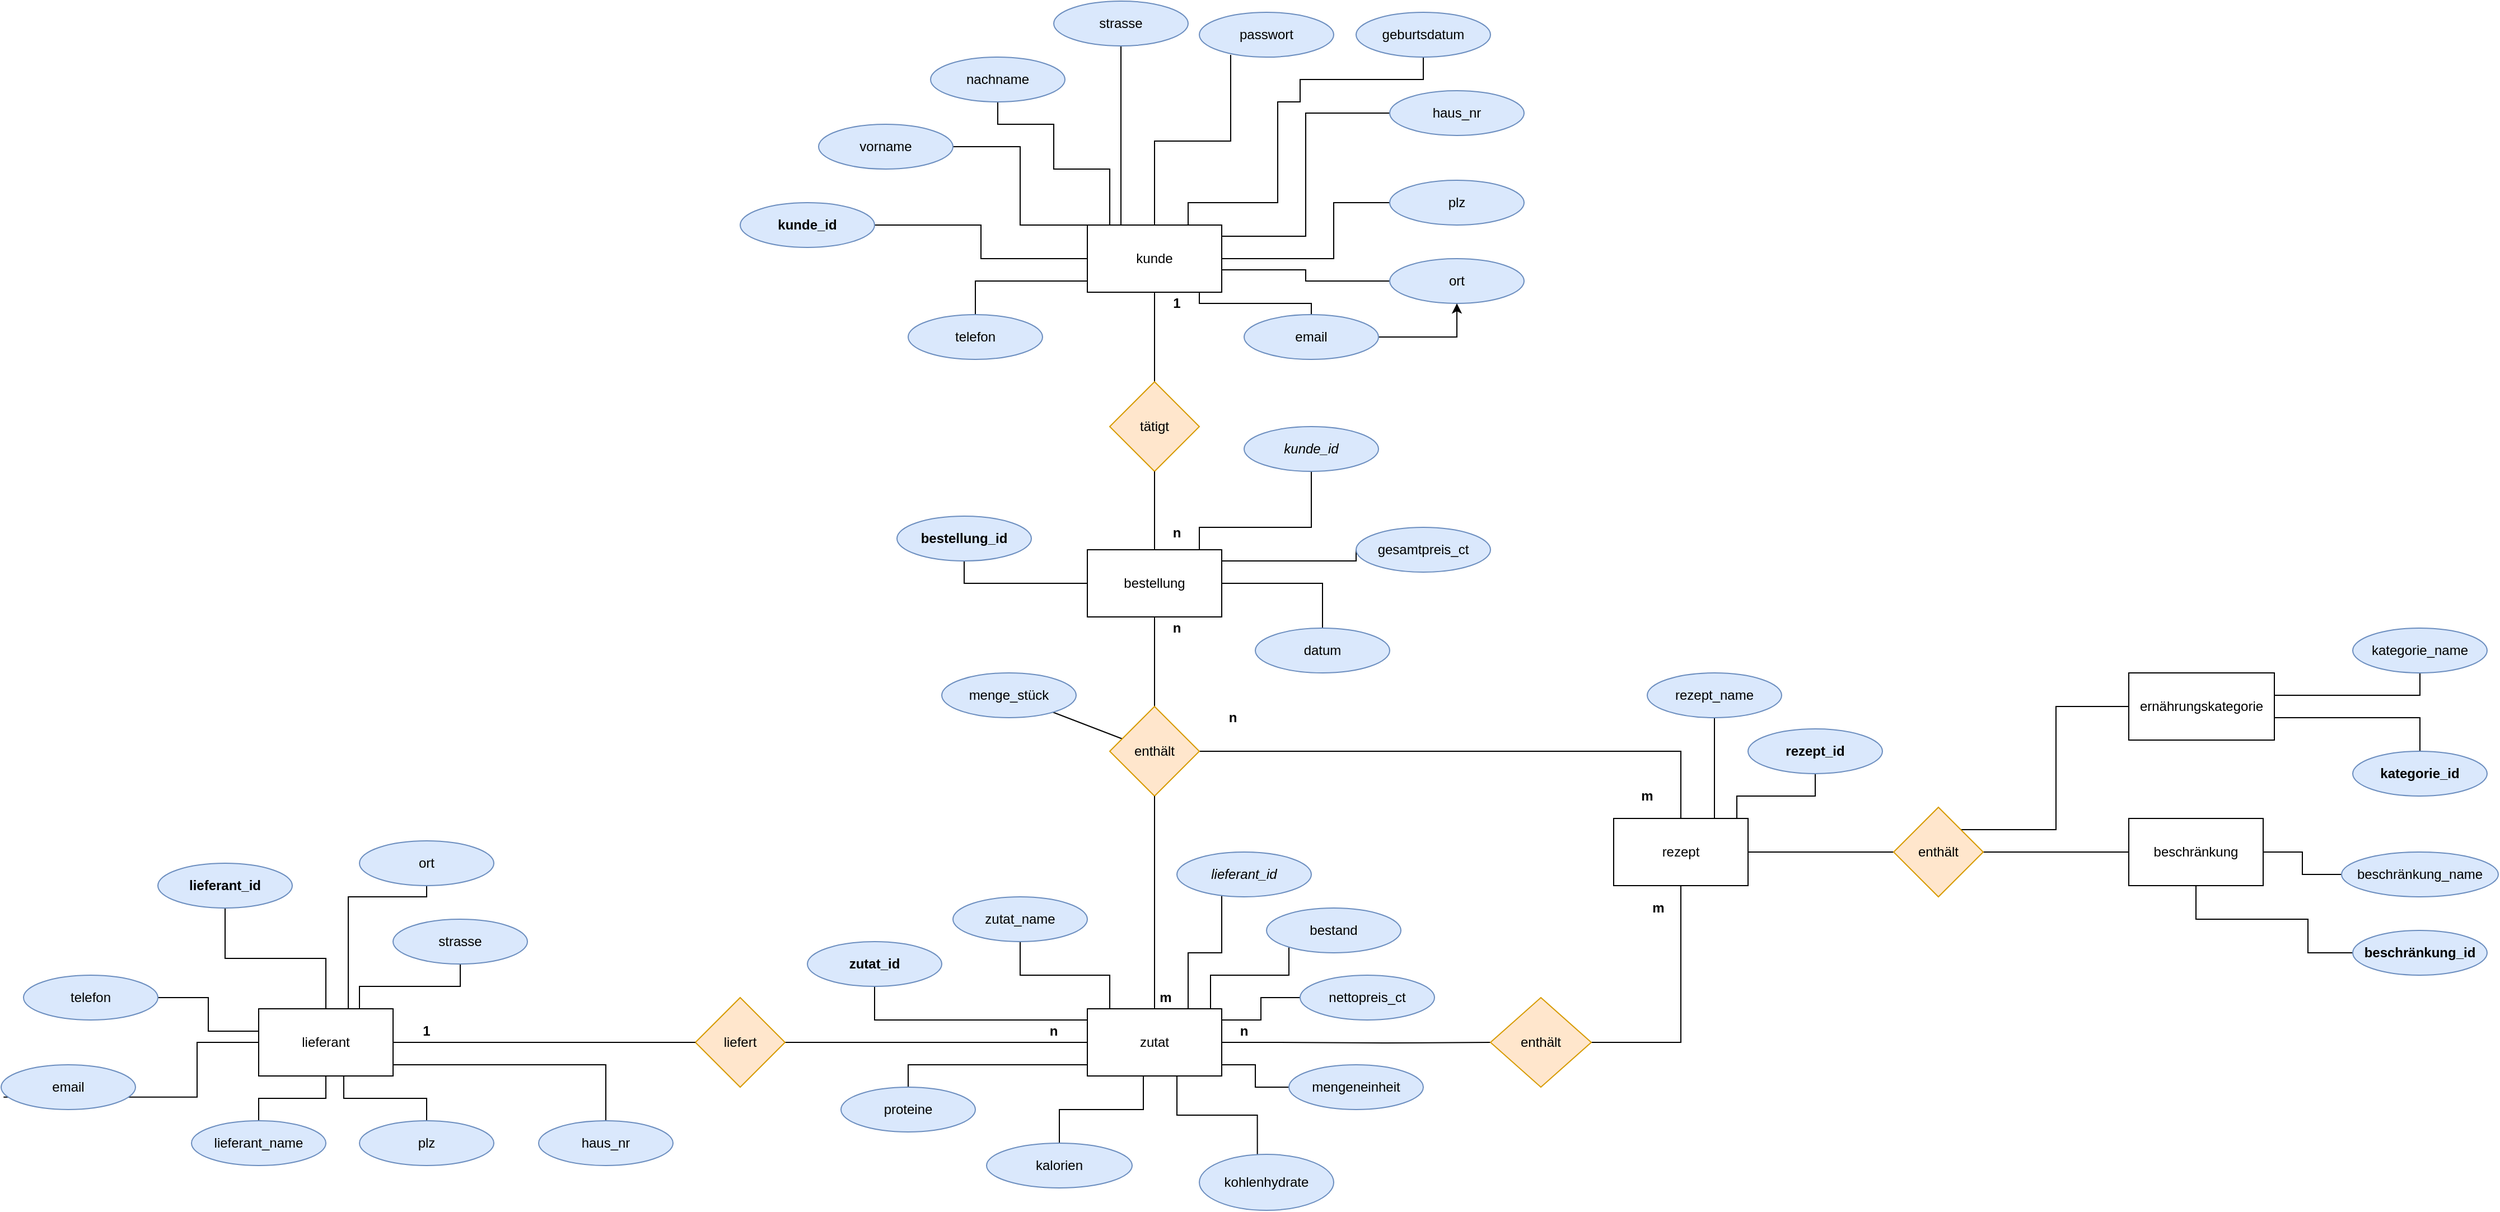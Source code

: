 <mxfile version="15.5.5" type="github">
  <diagram id="R2lEEEUBdFMjLlhIrx00" name="Page-1">
    <mxGraphModel dx="1298" dy="779" grid="1" gridSize="10" guides="1" tooltips="1" connect="1" arrows="1" fold="1" page="1" pageScale="1" pageWidth="850" pageHeight="1100" math="0" shadow="0" extFonts="Permanent Marker^https://fonts.googleapis.com/css?family=Permanent+Marker">
      <root>
        <mxCell id="0" />
        <mxCell id="1" parent="0" />
        <mxCell id="H9gjLbcXF16FV3ajDk7v-67" style="edgeStyle=orthogonalEdgeStyle;rounded=0;orthogonalLoop=1;jettySize=auto;html=1;entryX=1;entryY=0.5;entryDx=0;entryDy=0;endArrow=none;endFill=0;" parent="1" source="H9gjLbcXF16FV3ajDk7v-2" target="H9gjLbcXF16FV3ajDk7v-59" edge="1">
          <mxGeometry relative="1" as="geometry" />
        </mxCell>
        <mxCell id="H9gjLbcXF16FV3ajDk7v-68" style="edgeStyle=orthogonalEdgeStyle;rounded=0;orthogonalLoop=1;jettySize=auto;html=1;entryX=1;entryY=0.5;entryDx=0;entryDy=0;endArrow=none;endFill=0;" parent="1" source="H9gjLbcXF16FV3ajDk7v-2" target="H9gjLbcXF16FV3ajDk7v-60" edge="1">
          <mxGeometry relative="1" as="geometry">
            <Array as="points">
              <mxPoint x="930" y="210" />
              <mxPoint x="930" y="140" />
            </Array>
          </mxGeometry>
        </mxCell>
        <mxCell id="H9gjLbcXF16FV3ajDk7v-69" style="edgeStyle=orthogonalEdgeStyle;rounded=0;orthogonalLoop=1;jettySize=auto;html=1;entryX=0.5;entryY=1;entryDx=0;entryDy=0;endArrow=none;endFill=0;" parent="1" source="H9gjLbcXF16FV3ajDk7v-2" target="H9gjLbcXF16FV3ajDk7v-61" edge="1">
          <mxGeometry relative="1" as="geometry">
            <Array as="points">
              <mxPoint x="1010" y="160" />
              <mxPoint x="960" y="160" />
              <mxPoint x="960" y="120" />
              <mxPoint x="910" y="120" />
            </Array>
          </mxGeometry>
        </mxCell>
        <mxCell id="H9gjLbcXF16FV3ajDk7v-70" style="edgeStyle=orthogonalEdgeStyle;rounded=0;orthogonalLoop=1;jettySize=auto;html=1;entryX=0.5;entryY=1;entryDx=0;entryDy=0;endArrow=none;endFill=0;exitX=0.25;exitY=0;exitDx=0;exitDy=0;" parent="1" source="H9gjLbcXF16FV3ajDk7v-2" target="H9gjLbcXF16FV3ajDk7v-62" edge="1">
          <mxGeometry relative="1" as="geometry" />
        </mxCell>
        <mxCell id="H9gjLbcXF16FV3ajDk7v-71" style="edgeStyle=orthogonalEdgeStyle;rounded=0;orthogonalLoop=1;jettySize=auto;html=1;endArrow=none;endFill=0;entryX=0.5;entryY=1;entryDx=0;entryDy=0;" parent="1" source="H9gjLbcXF16FV3ajDk7v-2" target="H9gjLbcXF16FV3ajDk7v-63" edge="1">
          <mxGeometry relative="1" as="geometry">
            <mxPoint x="1210" y="50.0" as="targetPoint" />
            <Array as="points">
              <mxPoint x="1080" y="190" />
              <mxPoint x="1160" y="190" />
              <mxPoint x="1160" y="100" />
              <mxPoint x="1180" y="100" />
              <mxPoint x="1180" y="80" />
              <mxPoint x="1290" y="80" />
            </Array>
          </mxGeometry>
        </mxCell>
        <mxCell id="H9gjLbcXF16FV3ajDk7v-72" style="edgeStyle=orthogonalEdgeStyle;rounded=0;orthogonalLoop=1;jettySize=auto;html=1;entryX=0;entryY=0.5;entryDx=0;entryDy=0;endArrow=none;endFill=0;" parent="1" source="H9gjLbcXF16FV3ajDk7v-2" target="H9gjLbcXF16FV3ajDk7v-64" edge="1">
          <mxGeometry relative="1" as="geometry">
            <Array as="points">
              <mxPoint x="1185" y="220" />
              <mxPoint x="1185" y="110" />
            </Array>
          </mxGeometry>
        </mxCell>
        <mxCell id="H9gjLbcXF16FV3ajDk7v-73" style="edgeStyle=orthogonalEdgeStyle;rounded=0;orthogonalLoop=1;jettySize=auto;html=1;endArrow=none;endFill=0;" parent="1" source="H9gjLbcXF16FV3ajDk7v-2" target="H9gjLbcXF16FV3ajDk7v-65" edge="1">
          <mxGeometry relative="1" as="geometry">
            <Array as="points">
              <mxPoint x="1210" y="240" />
              <mxPoint x="1210" y="190" />
            </Array>
          </mxGeometry>
        </mxCell>
        <mxCell id="H9gjLbcXF16FV3ajDk7v-74" style="edgeStyle=orthogonalEdgeStyle;rounded=0;orthogonalLoop=1;jettySize=auto;html=1;endArrow=none;endFill=0;" parent="1" source="H9gjLbcXF16FV3ajDk7v-2" target="H9gjLbcXF16FV3ajDk7v-66" edge="1">
          <mxGeometry relative="1" as="geometry">
            <Array as="points">
              <mxPoint x="1185" y="250" />
              <mxPoint x="1185" y="260" />
            </Array>
          </mxGeometry>
        </mxCell>
        <mxCell id="Z35I5lINllGwSu34AI4L-14" style="edgeStyle=orthogonalEdgeStyle;rounded=0;orthogonalLoop=1;jettySize=auto;html=1;endArrow=none;endFill=0;" parent="1" source="H9gjLbcXF16FV3ajDk7v-2" target="Z35I5lINllGwSu34AI4L-13" edge="1">
          <mxGeometry relative="1" as="geometry">
            <Array as="points">
              <mxPoint x="890" y="260" />
            </Array>
          </mxGeometry>
        </mxCell>
        <mxCell id="Z35I5lINllGwSu34AI4L-17" style="edgeStyle=orthogonalEdgeStyle;rounded=0;orthogonalLoop=1;jettySize=auto;html=1;entryX=0.5;entryY=0;entryDx=0;entryDy=0;endArrow=none;endFill=0;" parent="1" source="H9gjLbcXF16FV3ajDk7v-2" target="Z35I5lINllGwSu34AI4L-15" edge="1">
          <mxGeometry relative="1" as="geometry">
            <Array as="points">
              <mxPoint x="1090" y="280" />
              <mxPoint x="1190" y="280" />
            </Array>
          </mxGeometry>
        </mxCell>
        <mxCell id="EFghOgwiGXenFYQG1ica-6" style="edgeStyle=orthogonalEdgeStyle;rounded=0;orthogonalLoop=1;jettySize=auto;html=1;exitX=0.5;exitY=0;exitDx=0;exitDy=0;endArrow=none;endFill=0;entryX=0.233;entryY=0.95;entryDx=0;entryDy=0;entryPerimeter=0;" edge="1" parent="1" source="H9gjLbcXF16FV3ajDk7v-2" target="EFghOgwiGXenFYQG1ica-1">
          <mxGeometry relative="1" as="geometry">
            <mxPoint x="1120" y="70" as="targetPoint" />
          </mxGeometry>
        </mxCell>
        <mxCell id="H9gjLbcXF16FV3ajDk7v-2" value="kunde" style="rounded=0;whiteSpace=wrap;html=1;" parent="1" vertex="1">
          <mxGeometry x="990" y="210" width="120" height="60" as="geometry" />
        </mxCell>
        <mxCell id="H9gjLbcXF16FV3ajDk7v-58" style="edgeStyle=orthogonalEdgeStyle;rounded=0;orthogonalLoop=1;jettySize=auto;html=1;endArrow=none;endFill=0;" parent="1" source="H9gjLbcXF16FV3ajDk7v-3" target="H9gjLbcXF16FV3ajDk7v-2" edge="1">
          <mxGeometry relative="1" as="geometry" />
        </mxCell>
        <mxCell id="H9gjLbcXF16FV3ajDk7v-3" value="tätigt" style="rhombus;whiteSpace=wrap;html=1;fillColor=#ffe6cc;strokeColor=#d79b00;" parent="1" vertex="1">
          <mxGeometry x="1010" y="350" width="80" height="80" as="geometry" />
        </mxCell>
        <mxCell id="H9gjLbcXF16FV3ajDk7v-49" style="edgeStyle=orthogonalEdgeStyle;rounded=0;orthogonalLoop=1;jettySize=auto;html=1;entryX=0.5;entryY=1;entryDx=0;entryDy=0;endArrow=none;endFill=0;" parent="1" source="H9gjLbcXF16FV3ajDk7v-4" target="H9gjLbcXF16FV3ajDk7v-46" edge="1">
          <mxGeometry relative="1" as="geometry" />
        </mxCell>
        <mxCell id="H9gjLbcXF16FV3ajDk7v-51" style="edgeStyle=orthogonalEdgeStyle;rounded=0;orthogonalLoop=1;jettySize=auto;html=1;endArrow=none;endFill=0;" parent="1" source="H9gjLbcXF16FV3ajDk7v-4" target="H9gjLbcXF16FV3ajDk7v-47" edge="1">
          <mxGeometry relative="1" as="geometry" />
        </mxCell>
        <mxCell id="H9gjLbcXF16FV3ajDk7v-52" style="edgeStyle=orthogonalEdgeStyle;rounded=0;orthogonalLoop=1;jettySize=auto;html=1;entryX=0;entryY=0.5;entryDx=0;entryDy=0;endArrow=none;endFill=0;" parent="1" source="H9gjLbcXF16FV3ajDk7v-4" target="H9gjLbcXF16FV3ajDk7v-48" edge="1">
          <mxGeometry relative="1" as="geometry">
            <Array as="points">
              <mxPoint x="1230" y="510" />
            </Array>
          </mxGeometry>
        </mxCell>
        <mxCell id="H9gjLbcXF16FV3ajDk7v-57" style="edgeStyle=orthogonalEdgeStyle;rounded=0;orthogonalLoop=1;jettySize=auto;html=1;endArrow=none;endFill=0;" parent="1" source="H9gjLbcXF16FV3ajDk7v-4" target="H9gjLbcXF16FV3ajDk7v-3" edge="1">
          <mxGeometry relative="1" as="geometry" />
        </mxCell>
        <mxCell id="Z35I5lINllGwSu34AI4L-12" style="edgeStyle=orthogonalEdgeStyle;rounded=0;orthogonalLoop=1;jettySize=auto;html=1;endArrow=none;endFill=0;" parent="1" source="H9gjLbcXF16FV3ajDk7v-4" target="Z35I5lINllGwSu34AI4L-7" edge="1">
          <mxGeometry relative="1" as="geometry">
            <Array as="points">
              <mxPoint x="1090" y="480" />
              <mxPoint x="1190" y="480" />
            </Array>
          </mxGeometry>
        </mxCell>
        <mxCell id="H9gjLbcXF16FV3ajDk7v-4" value="bestellung" style="rounded=0;whiteSpace=wrap;html=1;" parent="1" vertex="1">
          <mxGeometry x="990" y="500" width="120" height="60" as="geometry" />
        </mxCell>
        <mxCell id="H9gjLbcXF16FV3ajDk7v-44" style="rounded=0;orthogonalLoop=1;jettySize=auto;html=1;endArrow=none;endFill=0;" parent="1" source="H9gjLbcXF16FV3ajDk7v-5" target="H9gjLbcXF16FV3ajDk7v-43" edge="1">
          <mxGeometry relative="1" as="geometry" />
        </mxCell>
        <mxCell id="H9gjLbcXF16FV3ajDk7v-45" style="edgeStyle=none;rounded=0;orthogonalLoop=1;jettySize=auto;html=1;entryX=0.5;entryY=1;entryDx=0;entryDy=0;endArrow=none;endFill=0;" parent="1" source="H9gjLbcXF16FV3ajDk7v-5" target="H9gjLbcXF16FV3ajDk7v-4" edge="1">
          <mxGeometry relative="1" as="geometry" />
        </mxCell>
        <mxCell id="Z35I5lINllGwSu34AI4L-2" style="edgeStyle=orthogonalEdgeStyle;rounded=0;orthogonalLoop=1;jettySize=auto;html=1;entryX=0.5;entryY=0;entryDx=0;entryDy=0;endArrow=none;endFill=0;" parent="1" source="H9gjLbcXF16FV3ajDk7v-5" target="QA0qyGJMXRb4nkMIZ8Ka-4" edge="1">
          <mxGeometry relative="1" as="geometry">
            <Array as="points">
              <mxPoint x="1520" y="680" />
            </Array>
          </mxGeometry>
        </mxCell>
        <mxCell id="H9gjLbcXF16FV3ajDk7v-5" value="enthält" style="rhombus;whiteSpace=wrap;html=1;fillColor=#ffe6cc;strokeColor=#d79b00;" parent="1" vertex="1">
          <mxGeometry x="1010" y="640" width="80" height="80" as="geometry" />
        </mxCell>
        <mxCell id="H9gjLbcXF16FV3ajDk7v-34" style="edgeStyle=orthogonalEdgeStyle;rounded=0;orthogonalLoop=1;jettySize=auto;html=1;endArrow=none;endFill=0;" parent="1" source="H9gjLbcXF16FV3ajDk7v-7" target="H9gjLbcXF16FV3ajDk7v-27" edge="1">
          <mxGeometry relative="1" as="geometry">
            <Array as="points">
              <mxPoint x="1010" y="880" />
              <mxPoint x="930" y="880" />
            </Array>
          </mxGeometry>
        </mxCell>
        <mxCell id="H9gjLbcXF16FV3ajDk7v-35" style="edgeStyle=orthogonalEdgeStyle;rounded=0;orthogonalLoop=1;jettySize=auto;html=1;endArrow=none;endFill=0;" parent="1" source="H9gjLbcXF16FV3ajDk7v-7" target="H9gjLbcXF16FV3ajDk7v-26" edge="1">
          <mxGeometry relative="1" as="geometry">
            <Array as="points">
              <mxPoint x="800" y="920" />
            </Array>
          </mxGeometry>
        </mxCell>
        <mxCell id="H9gjLbcXF16FV3ajDk7v-36" style="edgeStyle=orthogonalEdgeStyle;rounded=0;orthogonalLoop=1;jettySize=auto;html=1;endArrow=none;endFill=0;" parent="1" source="H9gjLbcXF16FV3ajDk7v-7" target="H9gjLbcXF16FV3ajDk7v-28" edge="1">
          <mxGeometry relative="1" as="geometry">
            <Array as="points">
              <mxPoint x="830" y="960" />
            </Array>
          </mxGeometry>
        </mxCell>
        <mxCell id="H9gjLbcXF16FV3ajDk7v-37" style="edgeStyle=orthogonalEdgeStyle;rounded=0;orthogonalLoop=1;jettySize=auto;html=1;endArrow=none;endFill=0;" parent="1" source="H9gjLbcXF16FV3ajDk7v-7" target="H9gjLbcXF16FV3ajDk7v-29" edge="1">
          <mxGeometry relative="1" as="geometry">
            <Array as="points">
              <mxPoint x="1040" y="1000" />
              <mxPoint x="965" y="1000" />
            </Array>
          </mxGeometry>
        </mxCell>
        <mxCell id="H9gjLbcXF16FV3ajDk7v-38" style="edgeStyle=orthogonalEdgeStyle;rounded=0;orthogonalLoop=1;jettySize=auto;html=1;entryX=0.432;entryY=0.003;entryDx=0;entryDy=0;entryPerimeter=0;endArrow=none;endFill=0;" parent="1" source="H9gjLbcXF16FV3ajDk7v-7" target="H9gjLbcXF16FV3ajDk7v-30" edge="1">
          <mxGeometry relative="1" as="geometry">
            <Array as="points">
              <mxPoint x="1070" y="1005" />
              <mxPoint x="1142" y="1005" />
            </Array>
          </mxGeometry>
        </mxCell>
        <mxCell id="H9gjLbcXF16FV3ajDk7v-39" style="edgeStyle=orthogonalEdgeStyle;rounded=0;orthogonalLoop=1;jettySize=auto;html=1;endArrow=none;endFill=0;" parent="1" source="H9gjLbcXF16FV3ajDk7v-7" target="H9gjLbcXF16FV3ajDk7v-33" edge="1">
          <mxGeometry relative="1" as="geometry">
            <Array as="points">
              <mxPoint x="1140" y="960" />
              <mxPoint x="1140" y="980" />
            </Array>
          </mxGeometry>
        </mxCell>
        <mxCell id="H9gjLbcXF16FV3ajDk7v-40" style="edgeStyle=orthogonalEdgeStyle;rounded=0;orthogonalLoop=1;jettySize=auto;html=1;entryX=0;entryY=0.5;entryDx=0;entryDy=0;endArrow=none;endFill=0;" parent="1" source="H9gjLbcXF16FV3ajDk7v-7" target="H9gjLbcXF16FV3ajDk7v-32" edge="1">
          <mxGeometry relative="1" as="geometry">
            <Array as="points">
              <mxPoint x="1145" y="920" />
              <mxPoint x="1145" y="900" />
            </Array>
          </mxGeometry>
        </mxCell>
        <mxCell id="H9gjLbcXF16FV3ajDk7v-41" style="edgeStyle=orthogonalEdgeStyle;rounded=0;orthogonalLoop=1;jettySize=auto;html=1;endArrow=none;endFill=0;" parent="1" source="H9gjLbcXF16FV3ajDk7v-7" target="H9gjLbcXF16FV3ajDk7v-31" edge="1">
          <mxGeometry relative="1" as="geometry">
            <Array as="points">
              <mxPoint x="1100" y="880" />
              <mxPoint x="1170" y="880" />
            </Array>
          </mxGeometry>
        </mxCell>
        <mxCell id="H9gjLbcXF16FV3ajDk7v-42" style="edgeStyle=orthogonalEdgeStyle;rounded=0;orthogonalLoop=1;jettySize=auto;html=1;endArrow=none;endFill=0;" parent="1" source="H9gjLbcXF16FV3ajDk7v-7" target="H9gjLbcXF16FV3ajDk7v-5" edge="1">
          <mxGeometry relative="1" as="geometry" />
        </mxCell>
        <mxCell id="QA0qyGJMXRb4nkMIZ8Ka-2" style="edgeStyle=orthogonalEdgeStyle;rounded=0;orthogonalLoop=1;jettySize=auto;html=1;entryX=0;entryY=0.5;entryDx=0;entryDy=0;strokeColor=default;endArrow=none;endFill=0;startArrow=none;" parent="1" target="QA0qyGJMXRb4nkMIZ8Ka-1" edge="1">
          <mxGeometry relative="1" as="geometry">
            <mxPoint x="1160" y="940" as="sourcePoint" />
          </mxGeometry>
        </mxCell>
        <mxCell id="Z35I5lINllGwSu34AI4L-19" style="edgeStyle=orthogonalEdgeStyle;rounded=0;orthogonalLoop=1;jettySize=auto;html=1;endArrow=none;endFill=0;" parent="1" source="H9gjLbcXF16FV3ajDk7v-7" target="Z35I5lINllGwSu34AI4L-18" edge="1">
          <mxGeometry relative="1" as="geometry">
            <Array as="points">
              <mxPoint x="1080" y="860" />
              <mxPoint x="1110" y="860" />
            </Array>
          </mxGeometry>
        </mxCell>
        <mxCell id="H9gjLbcXF16FV3ajDk7v-7" value="zutat" style="rounded=0;whiteSpace=wrap;html=1;" parent="1" vertex="1">
          <mxGeometry x="990" y="910" width="120" height="60" as="geometry" />
        </mxCell>
        <mxCell id="H9gjLbcXF16FV3ajDk7v-23" style="edgeStyle=orthogonalEdgeStyle;rounded=0;orthogonalLoop=1;jettySize=auto;html=1;endArrow=none;endFill=0;" parent="1" source="H9gjLbcXF16FV3ajDk7v-8" target="H9gjLbcXF16FV3ajDk7v-7" edge="1">
          <mxGeometry relative="1" as="geometry" />
        </mxCell>
        <mxCell id="H9gjLbcXF16FV3ajDk7v-8" value="liefert" style="rhombus;whiteSpace=wrap;html=1;fillColor=#ffe6cc;strokeColor=#d79b00;fontStyle=0" parent="1" vertex="1">
          <mxGeometry x="640" y="900" width="80" height="80" as="geometry" />
        </mxCell>
        <mxCell id="H9gjLbcXF16FV3ajDk7v-13" style="edgeStyle=orthogonalEdgeStyle;rounded=0;orthogonalLoop=1;jettySize=auto;html=1;entryX=0.018;entryY=0.722;entryDx=0;entryDy=0;entryPerimeter=0;endArrow=none;endFill=0;" parent="1" source="H9gjLbcXF16FV3ajDk7v-9" target="H9gjLbcXF16FV3ajDk7v-12" edge="1">
          <mxGeometry relative="1" as="geometry" />
        </mxCell>
        <mxCell id="H9gjLbcXF16FV3ajDk7v-15" style="edgeStyle=orthogonalEdgeStyle;rounded=0;orthogonalLoop=1;jettySize=auto;html=1;endArrow=none;endFill=0;" parent="1" source="H9gjLbcXF16FV3ajDk7v-9" target="H9gjLbcXF16FV3ajDk7v-14" edge="1">
          <mxGeometry relative="1" as="geometry">
            <Array as="points">
              <mxPoint x="340" y="890" />
              <mxPoint x="430" y="890" />
            </Array>
          </mxGeometry>
        </mxCell>
        <mxCell id="H9gjLbcXF16FV3ajDk7v-19" style="edgeStyle=orthogonalEdgeStyle;rounded=0;orthogonalLoop=1;jettySize=auto;html=1;endArrow=none;endFill=0;" parent="1" source="H9gjLbcXF16FV3ajDk7v-9" target="H9gjLbcXF16FV3ajDk7v-18" edge="1">
          <mxGeometry relative="1" as="geometry" />
        </mxCell>
        <mxCell id="H9gjLbcXF16FV3ajDk7v-20" style="edgeStyle=orthogonalEdgeStyle;rounded=0;orthogonalLoop=1;jettySize=auto;html=1;exitX=0.633;exitY=0.997;exitDx=0;exitDy=0;exitPerimeter=0;endArrow=none;endFill=0;" parent="1" source="H9gjLbcXF16FV3ajDk7v-9" target="H9gjLbcXF16FV3ajDk7v-17" edge="1">
          <mxGeometry relative="1" as="geometry" />
        </mxCell>
        <mxCell id="H9gjLbcXF16FV3ajDk7v-21" style="edgeStyle=orthogonalEdgeStyle;rounded=0;orthogonalLoop=1;jettySize=auto;html=1;endArrow=none;endFill=0;" parent="1" source="H9gjLbcXF16FV3ajDk7v-9" target="H9gjLbcXF16FV3ajDk7v-16" edge="1">
          <mxGeometry relative="1" as="geometry">
            <Array as="points">
              <mxPoint x="560" y="960" />
            </Array>
          </mxGeometry>
        </mxCell>
        <mxCell id="H9gjLbcXF16FV3ajDk7v-22" style="edgeStyle=orthogonalEdgeStyle;rounded=0;orthogonalLoop=1;jettySize=auto;html=1;endArrow=none;endFill=0;" parent="1" source="H9gjLbcXF16FV3ajDk7v-9" target="H9gjLbcXF16FV3ajDk7v-8" edge="1">
          <mxGeometry relative="1" as="geometry" />
        </mxCell>
        <mxCell id="Z35I5lINllGwSu34AI4L-22" style="edgeStyle=orthogonalEdgeStyle;rounded=0;orthogonalLoop=1;jettySize=auto;html=1;entryX=1;entryY=0.5;entryDx=0;entryDy=0;endArrow=none;endFill=0;" parent="1" source="H9gjLbcXF16FV3ajDk7v-9" target="Z35I5lINllGwSu34AI4L-21" edge="1">
          <mxGeometry relative="1" as="geometry">
            <Array as="points">
              <mxPoint x="205" y="930" />
              <mxPoint x="205" y="900" />
            </Array>
          </mxGeometry>
        </mxCell>
        <mxCell id="Z35I5lINllGwSu34AI4L-23" style="edgeStyle=orthogonalEdgeStyle;rounded=0;orthogonalLoop=1;jettySize=auto;html=1;endArrow=none;endFill=0;" parent="1" source="H9gjLbcXF16FV3ajDk7v-9" target="Z35I5lINllGwSu34AI4L-20" edge="1">
          <mxGeometry relative="1" as="geometry">
            <Array as="points">
              <mxPoint x="330" y="810" />
              <mxPoint x="400" y="810" />
            </Array>
          </mxGeometry>
        </mxCell>
        <mxCell id="Z35I5lINllGwSu34AI4L-25" style="edgeStyle=orthogonalEdgeStyle;rounded=0;orthogonalLoop=1;jettySize=auto;html=1;entryX=0.5;entryY=1;entryDx=0;entryDy=0;endArrow=none;endFill=0;" parent="1" source="H9gjLbcXF16FV3ajDk7v-9" target="H9gjLbcXF16FV3ajDk7v-10" edge="1">
          <mxGeometry relative="1" as="geometry" />
        </mxCell>
        <mxCell id="H9gjLbcXF16FV3ajDk7v-9" value="lieferant" style="rounded=0;whiteSpace=wrap;html=1;" parent="1" vertex="1">
          <mxGeometry x="250" y="910" width="120" height="60" as="geometry" />
        </mxCell>
        <mxCell id="H9gjLbcXF16FV3ajDk7v-10" value="&lt;span&gt;&lt;b&gt;lieferant_id&lt;br&gt;&lt;/b&gt;&lt;/span&gt;" style="ellipse;whiteSpace=wrap;html=1;fillColor=#dae8fc;strokeColor=#6c8ebf;fontStyle=0" parent="1" vertex="1">
          <mxGeometry x="160" y="780" width="120" height="40" as="geometry" />
        </mxCell>
        <mxCell id="H9gjLbcXF16FV3ajDk7v-12" value="email" style="ellipse;whiteSpace=wrap;html=1;fillColor=#dae8fc;strokeColor=#6c8ebf;" parent="1" vertex="1">
          <mxGeometry x="20" y="960" width="120" height="40" as="geometry" />
        </mxCell>
        <mxCell id="H9gjLbcXF16FV3ajDk7v-14" value="&lt;span&gt;strasse&lt;/span&gt;" style="ellipse;whiteSpace=wrap;html=1;fillColor=#dae8fc;strokeColor=#6c8ebf;" parent="1" vertex="1">
          <mxGeometry x="370" y="830" width="120" height="40" as="geometry" />
        </mxCell>
        <mxCell id="H9gjLbcXF16FV3ajDk7v-16" value="haus_nr" style="ellipse;whiteSpace=wrap;html=1;fillColor=#dae8fc;strokeColor=#6c8ebf;" parent="1" vertex="1">
          <mxGeometry x="500" y="1010" width="120" height="40" as="geometry" />
        </mxCell>
        <mxCell id="H9gjLbcXF16FV3ajDk7v-17" value="plz" style="ellipse;whiteSpace=wrap;html=1;fillColor=#dae8fc;strokeColor=#6c8ebf;" parent="1" vertex="1">
          <mxGeometry x="340" y="1010" width="120" height="40" as="geometry" />
        </mxCell>
        <mxCell id="H9gjLbcXF16FV3ajDk7v-18" value="lieferant_name" style="ellipse;whiteSpace=wrap;html=1;fillColor=#dae8fc;strokeColor=#6c8ebf;" parent="1" vertex="1">
          <mxGeometry x="190" y="1010" width="120" height="40" as="geometry" />
        </mxCell>
        <mxCell id="H9gjLbcXF16FV3ajDk7v-24" value="1" style="text;html=1;strokeColor=none;fillColor=none;align=center;verticalAlign=middle;whiteSpace=wrap;rounded=0;fontStyle=1" parent="1" vertex="1">
          <mxGeometry x="380" y="920" width="40" height="20" as="geometry" />
        </mxCell>
        <mxCell id="H9gjLbcXF16FV3ajDk7v-25" value="n" style="text;html=1;strokeColor=none;fillColor=none;align=center;verticalAlign=middle;whiteSpace=wrap;rounded=0;fontStyle=1" parent="1" vertex="1">
          <mxGeometry x="950" y="920" width="20" height="20" as="geometry" />
        </mxCell>
        <mxCell id="H9gjLbcXF16FV3ajDk7v-26" value="&lt;b&gt;zutat_id&lt;/b&gt;" style="ellipse;whiteSpace=wrap;html=1;fillColor=#dae8fc;strokeColor=#6c8ebf;" parent="1" vertex="1">
          <mxGeometry x="740" y="850" width="120" height="40" as="geometry" />
        </mxCell>
        <mxCell id="H9gjLbcXF16FV3ajDk7v-27" value="zutat_name" style="ellipse;whiteSpace=wrap;html=1;fillColor=#dae8fc;strokeColor=#6c8ebf;" parent="1" vertex="1">
          <mxGeometry x="870" y="810" width="120" height="40" as="geometry" />
        </mxCell>
        <mxCell id="H9gjLbcXF16FV3ajDk7v-28" value="proteine" style="ellipse;whiteSpace=wrap;html=1;fillColor=#dae8fc;strokeColor=#6c8ebf;" parent="1" vertex="1">
          <mxGeometry x="770" y="980" width="120" height="40" as="geometry" />
        </mxCell>
        <mxCell id="H9gjLbcXF16FV3ajDk7v-29" value="kalorien" style="ellipse;whiteSpace=wrap;html=1;fillColor=#dae8fc;strokeColor=#6c8ebf;" parent="1" vertex="1">
          <mxGeometry x="900" y="1030" width="130" height="40" as="geometry" />
        </mxCell>
        <mxCell id="H9gjLbcXF16FV3ajDk7v-30" value="kohlenhydrate" style="ellipse;whiteSpace=wrap;html=1;fillColor=#dae8fc;strokeColor=#6c8ebf;" parent="1" vertex="1">
          <mxGeometry x="1090" y="1040" width="120" height="50" as="geometry" />
        </mxCell>
        <mxCell id="H9gjLbcXF16FV3ajDk7v-31" value="bestand" style="ellipse;whiteSpace=wrap;html=1;fillColor=#dae8fc;strokeColor=#6c8ebf;" parent="1" vertex="1">
          <mxGeometry x="1150" y="820" width="120" height="40" as="geometry" />
        </mxCell>
        <mxCell id="H9gjLbcXF16FV3ajDk7v-32" value="nettopreis_ct" style="ellipse;whiteSpace=wrap;html=1;fillColor=#dae8fc;strokeColor=#6c8ebf;" parent="1" vertex="1">
          <mxGeometry x="1180" y="880" width="120" height="40" as="geometry" />
        </mxCell>
        <mxCell id="H9gjLbcXF16FV3ajDk7v-33" value="mengeneinheit" style="ellipse;whiteSpace=wrap;html=1;fillColor=#dae8fc;strokeColor=#6c8ebf;" parent="1" vertex="1">
          <mxGeometry x="1170" y="960" width="120" height="40" as="geometry" />
        </mxCell>
        <mxCell id="H9gjLbcXF16FV3ajDk7v-43" value="menge_stück" style="ellipse;whiteSpace=wrap;html=1;fillColor=#dae8fc;strokeColor=#6c8ebf;" parent="1" vertex="1">
          <mxGeometry x="860" y="610" width="120" height="40" as="geometry" />
        </mxCell>
        <mxCell id="H9gjLbcXF16FV3ajDk7v-46" value="&lt;b&gt;&lt;span&gt;bestellung_id&lt;/span&gt;&lt;/b&gt;" style="ellipse;whiteSpace=wrap;html=1;fillColor=#dae8fc;strokeColor=#6c8ebf;fontStyle=0" parent="1" vertex="1">
          <mxGeometry x="820" y="470" width="120" height="40" as="geometry" />
        </mxCell>
        <mxCell id="H9gjLbcXF16FV3ajDk7v-47" value="datum" style="ellipse;whiteSpace=wrap;html=1;fillColor=#dae8fc;strokeColor=#6c8ebf;" parent="1" vertex="1">
          <mxGeometry x="1140" y="570" width="120" height="40" as="geometry" />
        </mxCell>
        <mxCell id="H9gjLbcXF16FV3ajDk7v-48" value="gesamtpreis_ct" style="ellipse;whiteSpace=wrap;html=1;fillColor=#dae8fc;strokeColor=#6c8ebf;" parent="1" vertex="1">
          <mxGeometry x="1230" y="480" width="120" height="40" as="geometry" />
        </mxCell>
        <mxCell id="H9gjLbcXF16FV3ajDk7v-53" value="n" style="text;html=1;strokeColor=none;fillColor=none;align=center;verticalAlign=middle;whiteSpace=wrap;rounded=0;fontStyle=1" parent="1" vertex="1">
          <mxGeometry x="1060" y="560" width="20" height="20" as="geometry" />
        </mxCell>
        <mxCell id="H9gjLbcXF16FV3ajDk7v-54" value="n" style="text;html=1;strokeColor=none;fillColor=none;align=center;verticalAlign=middle;whiteSpace=wrap;rounded=0;fontStyle=1" parent="1" vertex="1">
          <mxGeometry x="1060" y="480" width="20" height="10" as="geometry" />
        </mxCell>
        <mxCell id="H9gjLbcXF16FV3ajDk7v-55" value="1" style="text;html=1;strokeColor=none;fillColor=none;align=center;verticalAlign=middle;whiteSpace=wrap;rounded=0;fontStyle=1" parent="1" vertex="1">
          <mxGeometry x="1050" y="270" width="40" height="20" as="geometry" />
        </mxCell>
        <mxCell id="H9gjLbcXF16FV3ajDk7v-56" value="&lt;b&gt;m&lt;/b&gt;" style="text;html=1;strokeColor=none;fillColor=none;align=center;verticalAlign=middle;whiteSpace=wrap;rounded=0;" parent="1" vertex="1">
          <mxGeometry x="1040" y="890" width="40" height="20" as="geometry" />
        </mxCell>
        <mxCell id="H9gjLbcXF16FV3ajDk7v-59" value="&lt;b&gt;kunde_id&lt;/b&gt;" style="ellipse;whiteSpace=wrap;html=1;fillColor=#dae8fc;strokeColor=#6c8ebf;" parent="1" vertex="1">
          <mxGeometry x="680" y="190" width="120" height="40" as="geometry" />
        </mxCell>
        <mxCell id="H9gjLbcXF16FV3ajDk7v-60" value="vorname" style="ellipse;whiteSpace=wrap;html=1;fillColor=#dae8fc;strokeColor=#6c8ebf;" parent="1" vertex="1">
          <mxGeometry x="750" y="120" width="120" height="40" as="geometry" />
        </mxCell>
        <mxCell id="H9gjLbcXF16FV3ajDk7v-61" value="nachname" style="ellipse;whiteSpace=wrap;html=1;fillColor=#dae8fc;strokeColor=#6c8ebf;" parent="1" vertex="1">
          <mxGeometry x="850" y="60" width="120" height="40" as="geometry" />
        </mxCell>
        <mxCell id="H9gjLbcXF16FV3ajDk7v-62" value="strasse" style="ellipse;whiteSpace=wrap;html=1;fillColor=#dae8fc;strokeColor=#6c8ebf;" parent="1" vertex="1">
          <mxGeometry x="960" y="10" width="120" height="40" as="geometry" />
        </mxCell>
        <mxCell id="H9gjLbcXF16FV3ajDk7v-63" value="geburtsdatum" style="ellipse;whiteSpace=wrap;html=1;fillColor=#dae8fc;strokeColor=#6c8ebf;" parent="1" vertex="1">
          <mxGeometry x="1230" y="20" width="120" height="40" as="geometry" />
        </mxCell>
        <mxCell id="H9gjLbcXF16FV3ajDk7v-64" value="haus_nr" style="ellipse;whiteSpace=wrap;html=1;fillColor=#dae8fc;strokeColor=#6c8ebf;" parent="1" vertex="1">
          <mxGeometry x="1260" y="90" width="120" height="40" as="geometry" />
        </mxCell>
        <mxCell id="H9gjLbcXF16FV3ajDk7v-65" value="plz" style="ellipse;whiteSpace=wrap;html=1;fillColor=#dae8fc;strokeColor=#6c8ebf;" parent="1" vertex="1">
          <mxGeometry x="1260" y="170" width="120" height="40" as="geometry" />
        </mxCell>
        <mxCell id="H9gjLbcXF16FV3ajDk7v-66" value="ort" style="ellipse;whiteSpace=wrap;html=1;fillColor=#dae8fc;strokeColor=#6c8ebf;" parent="1" vertex="1">
          <mxGeometry x="1260" y="240" width="120" height="40" as="geometry" />
        </mxCell>
        <mxCell id="Z35I5lINllGwSu34AI4L-1" style="edgeStyle=orthogonalEdgeStyle;rounded=0;orthogonalLoop=1;jettySize=auto;html=1;endArrow=none;endFill=0;" parent="1" source="QA0qyGJMXRb4nkMIZ8Ka-1" target="QA0qyGJMXRb4nkMIZ8Ka-4" edge="1">
          <mxGeometry relative="1" as="geometry" />
        </mxCell>
        <mxCell id="QA0qyGJMXRb4nkMIZ8Ka-1" value="enthält" style="rhombus;whiteSpace=wrap;html=1;fillColor=#ffe6cc;strokeColor=#d79b00;" parent="1" vertex="1">
          <mxGeometry x="1350" y="900" width="90" height="80" as="geometry" />
        </mxCell>
        <mxCell id="Z35I5lINllGwSu34AI4L-26" style="edgeStyle=orthogonalEdgeStyle;rounded=0;orthogonalLoop=1;jettySize=auto;html=1;endArrow=none;endFill=0;" parent="1" source="QA0qyGJMXRb4nkMIZ8Ka-4" target="QA0qyGJMXRb4nkMIZ8Ka-26" edge="1">
          <mxGeometry relative="1" as="geometry">
            <Array as="points">
              <mxPoint x="1570" y="720" />
              <mxPoint x="1640" y="720" />
            </Array>
          </mxGeometry>
        </mxCell>
        <mxCell id="Z35I5lINllGwSu34AI4L-30" style="edgeStyle=orthogonalEdgeStyle;rounded=0;orthogonalLoop=1;jettySize=auto;html=1;entryX=0.5;entryY=1;entryDx=0;entryDy=0;endArrow=none;endFill=0;" parent="1" source="QA0qyGJMXRb4nkMIZ8Ka-4" target="Z35I5lINllGwSu34AI4L-27" edge="1">
          <mxGeometry relative="1" as="geometry">
            <Array as="points">
              <mxPoint x="1550" y="720" />
              <mxPoint x="1550" y="720" />
            </Array>
          </mxGeometry>
        </mxCell>
        <mxCell id="Z35I5lINllGwSu34AI4L-31" style="edgeStyle=orthogonalEdgeStyle;rounded=0;orthogonalLoop=1;jettySize=auto;html=1;entryX=0;entryY=0.5;entryDx=0;entryDy=0;endArrow=none;endFill=0;" parent="1" source="QA0qyGJMXRb4nkMIZ8Ka-4" target="PoZashm7yRZyZ0GtSokl-3" edge="1">
          <mxGeometry relative="1" as="geometry" />
        </mxCell>
        <mxCell id="QA0qyGJMXRb4nkMIZ8Ka-4" value="rezept" style="rounded=0;whiteSpace=wrap;html=1;" parent="1" vertex="1">
          <mxGeometry x="1460" y="740" width="120" height="60" as="geometry" />
        </mxCell>
        <mxCell id="QA0qyGJMXRb4nkMIZ8Ka-9" value="" style="edgeStyle=orthogonalEdgeStyle;rounded=0;orthogonalLoop=1;jettySize=auto;html=1;endArrow=none;endFill=0;strokeColor=default;startArrow=none;" parent="1" edge="1">
          <mxGeometry relative="1" as="geometry">
            <mxPoint x="1930" y="940" as="targetPoint" />
            <mxPoint x="1930" y="940" as="sourcePoint" />
            <Array as="points">
              <mxPoint x="1930" y="940" />
              <mxPoint x="1930" y="940" />
            </Array>
          </mxGeometry>
        </mxCell>
        <mxCell id="QA0qyGJMXRb4nkMIZ8Ka-15" value="" style="edgeStyle=orthogonalEdgeStyle;rounded=0;orthogonalLoop=1;jettySize=auto;html=1;strokeColor=default;endArrow=none;endFill=0;" parent="1" source="H9gjLbcXF16FV3ajDk7v-7" edge="1">
          <mxGeometry relative="1" as="geometry">
            <mxPoint x="1110" y="940" as="sourcePoint" />
            <mxPoint x="1160" y="940" as="targetPoint" />
            <Array as="points">
              <mxPoint x="1130" y="940" />
              <mxPoint x="1130" y="940" />
            </Array>
          </mxGeometry>
        </mxCell>
        <mxCell id="QA0qyGJMXRb4nkMIZ8Ka-20" value="m" style="text;html=1;strokeColor=none;fillColor=none;align=center;verticalAlign=middle;whiteSpace=wrap;rounded=0;fontStyle=1" parent="1" vertex="1">
          <mxGeometry x="1480" y="810" width="40" height="20" as="geometry" />
        </mxCell>
        <mxCell id="QA0qyGJMXRb4nkMIZ8Ka-26" value="&lt;b&gt;&lt;span&gt;rezept_id&lt;/span&gt;&lt;/b&gt;" style="ellipse;whiteSpace=wrap;html=1;fillColor=#dae8fc;strokeColor=#6c8ebf;fontStyle=0" parent="1" vertex="1">
          <mxGeometry x="1580" y="660" width="120" height="40" as="geometry" />
        </mxCell>
        <mxCell id="As9cvliWdL46mrT5uoEQ-1" value="n" style="text;html=1;strokeColor=none;fillColor=none;align=center;verticalAlign=middle;whiteSpace=wrap;rounded=0;fontStyle=1" parent="1" vertex="1">
          <mxGeometry x="1110" y="920" width="40" height="20" as="geometry" />
        </mxCell>
        <mxCell id="Z35I5lINllGwSu34AI4L-36" style="edgeStyle=orthogonalEdgeStyle;rounded=0;orthogonalLoop=1;jettySize=auto;html=1;endArrow=none;endFill=0;" parent="1" source="PoZashm7yRZyZ0GtSokl-1" target="PoZashm7yRZyZ0GtSokl-11" edge="1">
          <mxGeometry relative="1" as="geometry" />
        </mxCell>
        <mxCell id="Z35I5lINllGwSu34AI4L-37" style="edgeStyle=orthogonalEdgeStyle;rounded=0;orthogonalLoop=1;jettySize=auto;html=1;entryX=0;entryY=0.5;entryDx=0;entryDy=0;endArrow=none;endFill=0;" parent="1" source="PoZashm7yRZyZ0GtSokl-1" target="PoZashm7yRZyZ0GtSokl-9" edge="1">
          <mxGeometry relative="1" as="geometry">
            <Array as="points">
              <mxPoint x="1980" y="830" />
              <mxPoint x="2080" y="830" />
              <mxPoint x="2080" y="860" />
            </Array>
          </mxGeometry>
        </mxCell>
        <mxCell id="PoZashm7yRZyZ0GtSokl-1" value="beschränkung" style="rounded=0;whiteSpace=wrap;html=1;" parent="1" vertex="1">
          <mxGeometry x="1920" y="740" width="120" height="60" as="geometry" />
        </mxCell>
        <mxCell id="Z35I5lINllGwSu34AI4L-33" style="edgeStyle=orthogonalEdgeStyle;rounded=0;orthogonalLoop=1;jettySize=auto;html=1;entryX=0.5;entryY=0;entryDx=0;entryDy=0;endArrow=none;endFill=0;" parent="1" source="PoZashm7yRZyZ0GtSokl-2" target="PoZashm7yRZyZ0GtSokl-13" edge="1">
          <mxGeometry relative="1" as="geometry">
            <Array as="points">
              <mxPoint x="2180" y="650" />
            </Array>
          </mxGeometry>
        </mxCell>
        <mxCell id="Z35I5lINllGwSu34AI4L-34" style="edgeStyle=orthogonalEdgeStyle;rounded=0;orthogonalLoop=1;jettySize=auto;html=1;entryX=0.5;entryY=1;entryDx=0;entryDy=0;endArrow=none;endFill=0;" parent="1" source="PoZashm7yRZyZ0GtSokl-2" target="PoZashm7yRZyZ0GtSokl-14" edge="1">
          <mxGeometry relative="1" as="geometry">
            <Array as="points">
              <mxPoint x="2180" y="630" />
            </Array>
          </mxGeometry>
        </mxCell>
        <mxCell id="PoZashm7yRZyZ0GtSokl-2" value="ernährungskategorie" style="rounded=0;whiteSpace=wrap;html=1;" parent="1" vertex="1">
          <mxGeometry x="1920" y="610" width="130" height="60" as="geometry" />
        </mxCell>
        <mxCell id="Z35I5lINllGwSu34AI4L-35" style="edgeStyle=orthogonalEdgeStyle;rounded=0;orthogonalLoop=1;jettySize=auto;html=1;entryX=0;entryY=0.5;entryDx=0;entryDy=0;endArrow=none;endFill=0;" parent="1" source="PoZashm7yRZyZ0GtSokl-3" target="PoZashm7yRZyZ0GtSokl-2" edge="1">
          <mxGeometry relative="1" as="geometry">
            <Array as="points">
              <mxPoint x="1855" y="750" />
              <mxPoint x="1855" y="640" />
            </Array>
          </mxGeometry>
        </mxCell>
        <mxCell id="Z35I5lINllGwSu34AI4L-38" style="edgeStyle=orthogonalEdgeStyle;rounded=0;orthogonalLoop=1;jettySize=auto;html=1;endArrow=none;endFill=0;" parent="1" source="PoZashm7yRZyZ0GtSokl-3" target="PoZashm7yRZyZ0GtSokl-1" edge="1">
          <mxGeometry relative="1" as="geometry" />
        </mxCell>
        <mxCell id="PoZashm7yRZyZ0GtSokl-3" value="enthält" style="rhombus;whiteSpace=wrap;html=1;fillColor=#ffe6cc;strokeColor=#d79b00;" parent="1" vertex="1">
          <mxGeometry x="1710" y="730" width="80" height="80" as="geometry" />
        </mxCell>
        <mxCell id="PoZashm7yRZyZ0GtSokl-9" value="&lt;b&gt;beschränkung_id&lt;/b&gt;" style="ellipse;whiteSpace=wrap;html=1;fillColor=#dae8fc;strokeColor=#6c8ebf;" parent="1" vertex="1">
          <mxGeometry x="2120" y="840" width="120" height="40" as="geometry" />
        </mxCell>
        <mxCell id="PoZashm7yRZyZ0GtSokl-11" value="beschränkung_name" style="ellipse;whiteSpace=wrap;html=1;fillColor=#dae8fc;strokeColor=#6c8ebf;" parent="1" vertex="1">
          <mxGeometry x="2110" y="770" width="140" height="40" as="geometry" />
        </mxCell>
        <mxCell id="PoZashm7yRZyZ0GtSokl-13" value="&lt;b&gt;kategorie_id&lt;/b&gt;" style="ellipse;whiteSpace=wrap;html=1;fillColor=#dae8fc;strokeColor=#6c8ebf;" parent="1" vertex="1">
          <mxGeometry x="2120" y="680" width="120" height="40" as="geometry" />
        </mxCell>
        <mxCell id="PoZashm7yRZyZ0GtSokl-14" value="kategorie_name" style="ellipse;whiteSpace=wrap;html=1;fillColor=#dae8fc;strokeColor=#6c8ebf;" parent="1" vertex="1">
          <mxGeometry x="2120" y="570" width="120" height="40" as="geometry" />
        </mxCell>
        <mxCell id="Z35I5lINllGwSu34AI4L-3" value="n" style="text;html=1;strokeColor=none;fillColor=none;align=center;verticalAlign=middle;whiteSpace=wrap;rounded=0;fontStyle=1" parent="1" vertex="1">
          <mxGeometry x="1110" y="640" width="20" height="20" as="geometry" />
        </mxCell>
        <mxCell id="Z35I5lINllGwSu34AI4L-5" value="m" style="text;html=1;strokeColor=none;fillColor=none;align=center;verticalAlign=middle;whiteSpace=wrap;rounded=0;fontStyle=1" parent="1" vertex="1">
          <mxGeometry x="1470" y="710" width="40" height="20" as="geometry" />
        </mxCell>
        <mxCell id="Z35I5lINllGwSu34AI4L-7" value="kunde_id" style="ellipse;whiteSpace=wrap;html=1;fillColor=#dae8fc;strokeColor=#6c8ebf;fontStyle=2" parent="1" vertex="1">
          <mxGeometry x="1130" y="390" width="120" height="40" as="geometry" />
        </mxCell>
        <mxCell id="Z35I5lINllGwSu34AI4L-13" value="telefon" style="ellipse;whiteSpace=wrap;html=1;fillColor=#dae8fc;strokeColor=#6c8ebf;" parent="1" vertex="1">
          <mxGeometry x="830" y="290" width="120" height="40" as="geometry" />
        </mxCell>
        <mxCell id="EFghOgwiGXenFYQG1ica-5" value="" style="edgeStyle=orthogonalEdgeStyle;rounded=0;orthogonalLoop=1;jettySize=auto;html=1;" edge="1" parent="1" source="Z35I5lINllGwSu34AI4L-15" target="H9gjLbcXF16FV3ajDk7v-66">
          <mxGeometry relative="1" as="geometry" />
        </mxCell>
        <mxCell id="Z35I5lINllGwSu34AI4L-15" value="email" style="ellipse;whiteSpace=wrap;html=1;fillColor=#dae8fc;strokeColor=#6c8ebf;" parent="1" vertex="1">
          <mxGeometry x="1130" y="290" width="120" height="40" as="geometry" />
        </mxCell>
        <mxCell id="Z35I5lINllGwSu34AI4L-18" value="lieferant_id" style="ellipse;whiteSpace=wrap;html=1;fillColor=#dae8fc;strokeColor=#6c8ebf;fontStyle=2" parent="1" vertex="1">
          <mxGeometry x="1070" y="770" width="120" height="40" as="geometry" />
        </mxCell>
        <mxCell id="Z35I5lINllGwSu34AI4L-20" value="ort" style="ellipse;whiteSpace=wrap;html=1;fillColor=#dae8fc;strokeColor=#6c8ebf;" parent="1" vertex="1">
          <mxGeometry x="340" y="760" width="120" height="40" as="geometry" />
        </mxCell>
        <mxCell id="Z35I5lINllGwSu34AI4L-21" value="telefon" style="ellipse;whiteSpace=wrap;html=1;fillColor=#dae8fc;strokeColor=#6c8ebf;" parent="1" vertex="1">
          <mxGeometry x="40" y="880" width="120" height="40" as="geometry" />
        </mxCell>
        <mxCell id="Z35I5lINllGwSu34AI4L-27" value="rezept_name" style="ellipse;whiteSpace=wrap;html=1;fillColor=#dae8fc;strokeColor=#6c8ebf;" parent="1" vertex="1">
          <mxGeometry x="1490" y="610" width="120" height="40" as="geometry" />
        </mxCell>
        <mxCell id="EFghOgwiGXenFYQG1ica-1" value="passwort" style="ellipse;whiteSpace=wrap;html=1;fillColor=#dae8fc;strokeColor=#6c8ebf;" vertex="1" parent="1">
          <mxGeometry x="1090" y="20" width="120" height="40" as="geometry" />
        </mxCell>
      </root>
    </mxGraphModel>
  </diagram>
</mxfile>
